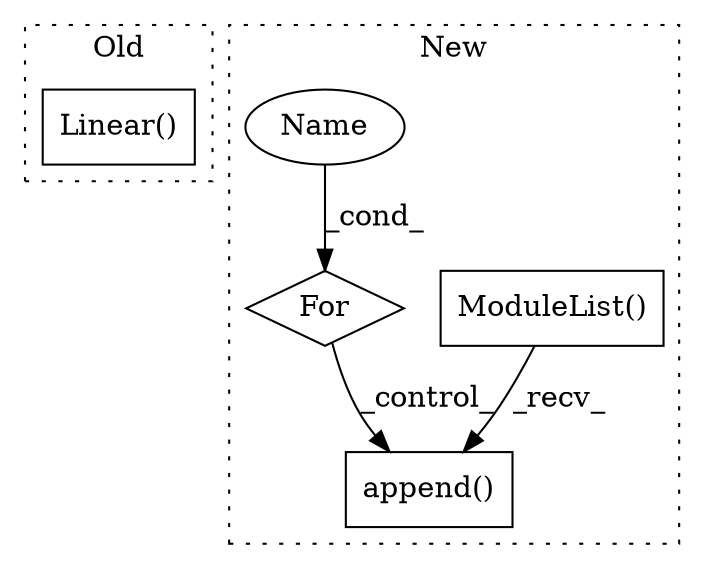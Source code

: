 digraph G {
subgraph cluster0 {
1 [label="Linear()" a="75" s="496,538" l="10,1" shape="box"];
label = "Old";
style="dotted";
}
subgraph cluster1 {
2 [label="ModuleList()" a="75" s="648" l="15" shape="box"];
3 [label="append()" a="75" s="723,781" l="19,1" shape="box"];
4 [label="For" a="107" s="672,709" l="4,14" shape="diamond"];
5 [label="Name" a="87" s="676" l="1" shape="ellipse"];
label = "New";
style="dotted";
}
2 -> 3 [label="_recv_"];
4 -> 3 [label="_control_"];
5 -> 4 [label="_cond_"];
}